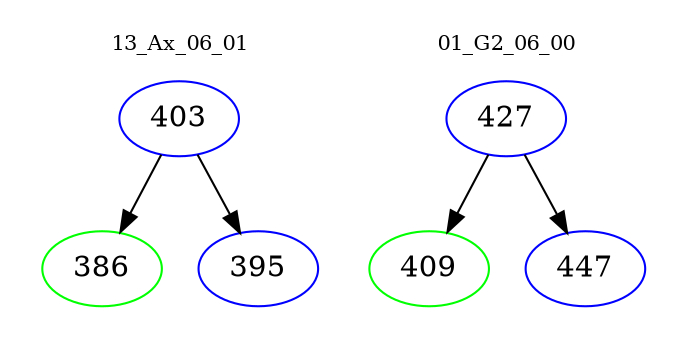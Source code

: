 digraph{
subgraph cluster_0 {
color = white
label = "13_Ax_06_01";
fontsize=10;
T0_403 [label="403", color="blue"]
T0_403 -> T0_386 [color="black"]
T0_386 [label="386", color="green"]
T0_403 -> T0_395 [color="black"]
T0_395 [label="395", color="blue"]
}
subgraph cluster_1 {
color = white
label = "01_G2_06_00";
fontsize=10;
T1_427 [label="427", color="blue"]
T1_427 -> T1_409 [color="black"]
T1_409 [label="409", color="green"]
T1_427 -> T1_447 [color="black"]
T1_447 [label="447", color="blue"]
}
}
